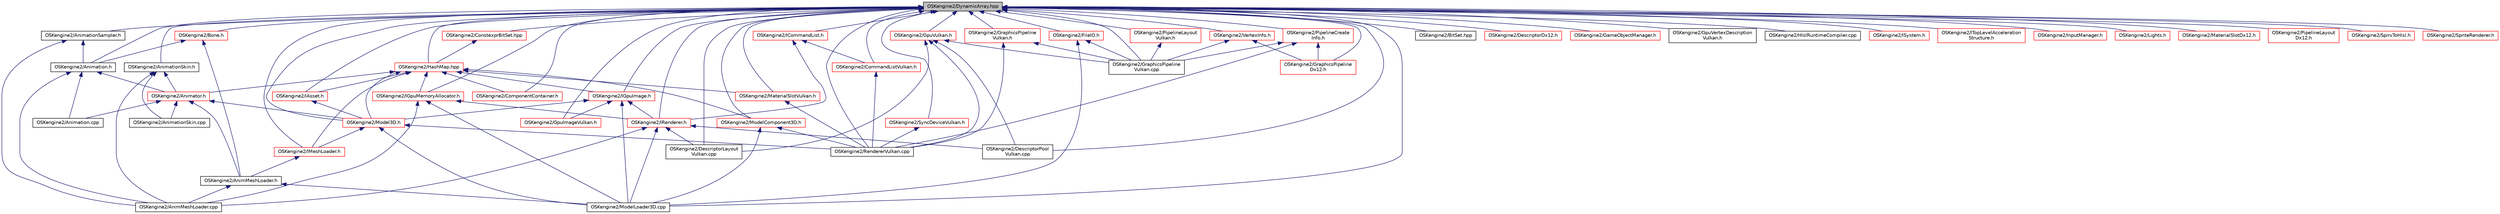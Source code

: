 digraph "OSKengine2/DynamicArray.hpp"
{
 // LATEX_PDF_SIZE
  edge [fontname="Helvetica",fontsize="10",labelfontname="Helvetica",labelfontsize="10"];
  node [fontname="Helvetica",fontsize="10",shape=record];
  Node1 [label="OSKengine2/DynamicArray.hpp",height=0.2,width=0.4,color="black", fillcolor="grey75", style="filled", fontcolor="black",tooltip=" "];
  Node1 -> Node2 [dir="back",color="midnightblue",fontsize="10",style="solid",fontname="Helvetica"];
  Node2 [label="OSKengine2/Animation.h",height=0.2,width=0.4,color="black", fillcolor="white", style="filled",URL="$_animation_8h.html",tooltip=" "];
  Node2 -> Node3 [dir="back",color="midnightblue",fontsize="10",style="solid",fontname="Helvetica"];
  Node3 [label="OSKengine2/AnimMeshLoader.cpp",height=0.2,width=0.4,color="black", fillcolor="white", style="filled",URL="$_anim_mesh_loader_8cpp.html",tooltip=" "];
  Node2 -> Node4 [dir="back",color="midnightblue",fontsize="10",style="solid",fontname="Helvetica"];
  Node4 [label="OSKengine2/Animation.cpp",height=0.2,width=0.4,color="black", fillcolor="white", style="filled",URL="$_animation_8cpp.html",tooltip=" "];
  Node2 -> Node5 [dir="back",color="midnightblue",fontsize="10",style="solid",fontname="Helvetica"];
  Node5 [label="OSKengine2/Animator.h",height=0.2,width=0.4,color="red", fillcolor="white", style="filled",URL="$_animator_8h.html",tooltip=" "];
  Node5 -> Node6 [dir="back",color="midnightblue",fontsize="10",style="solid",fontname="Helvetica"];
  Node6 [label="OSKengine2/AnimMeshLoader.h",height=0.2,width=0.4,color="black", fillcolor="white", style="filled",URL="$_anim_mesh_loader_8h.html",tooltip=" "];
  Node6 -> Node3 [dir="back",color="midnightblue",fontsize="10",style="solid",fontname="Helvetica"];
  Node6 -> Node7 [dir="back",color="midnightblue",fontsize="10",style="solid",fontname="Helvetica"];
  Node7 [label="OSKengine2/ModelLoader3D.cpp",height=0.2,width=0.4,color="black", fillcolor="white", style="filled",URL="$_model_loader3_d_8cpp.html",tooltip=" "];
  Node5 -> Node4 [dir="back",color="midnightblue",fontsize="10",style="solid",fontname="Helvetica"];
  Node5 -> Node8 [dir="back",color="midnightblue",fontsize="10",style="solid",fontname="Helvetica"];
  Node8 [label="OSKengine2/AnimationSkin.cpp",height=0.2,width=0.4,color="black", fillcolor="white", style="filled",URL="$_animation_skin_8cpp.html",tooltip=" "];
  Node5 -> Node11 [dir="back",color="midnightblue",fontsize="10",style="solid",fontname="Helvetica"];
  Node11 [label="OSKengine2/Model3D.h",height=0.2,width=0.4,color="red", fillcolor="white", style="filled",URL="$_model3_d_8h.html",tooltip=" "];
  Node11 -> Node12 [dir="back",color="midnightblue",fontsize="10",style="solid",fontname="Helvetica"];
  Node12 [label="OSKengine2/IMeshLoader.h",height=0.2,width=0.4,color="red", fillcolor="white", style="filled",URL="$_i_mesh_loader_8h.html",tooltip=" "];
  Node12 -> Node6 [dir="back",color="midnightblue",fontsize="10",style="solid",fontname="Helvetica"];
  Node11 -> Node7 [dir="back",color="midnightblue",fontsize="10",style="solid",fontname="Helvetica"];
  Node11 -> Node22 [dir="back",color="midnightblue",fontsize="10",style="solid",fontname="Helvetica"];
  Node22 [label="OSKengine2/RendererVulkan.cpp",height=0.2,width=0.4,color="black", fillcolor="white", style="filled",URL="$_renderer_vulkan_8cpp.html",tooltip=" "];
  Node1 -> Node25 [dir="back",color="midnightblue",fontsize="10",style="solid",fontname="Helvetica"];
  Node25 [label="OSKengine2/AnimationSampler.h",height=0.2,width=0.4,color="black", fillcolor="white", style="filled",URL="$_animation_sampler_8h.html",tooltip=" "];
  Node25 -> Node3 [dir="back",color="midnightblue",fontsize="10",style="solid",fontname="Helvetica"];
  Node25 -> Node2 [dir="back",color="midnightblue",fontsize="10",style="solid",fontname="Helvetica"];
  Node1 -> Node26 [dir="back",color="midnightblue",fontsize="10",style="solid",fontname="Helvetica"];
  Node26 [label="OSKengine2/AnimationSkin.h",height=0.2,width=0.4,color="black", fillcolor="white", style="filled",URL="$_animation_skin_8h.html",tooltip=" "];
  Node26 -> Node3 [dir="back",color="midnightblue",fontsize="10",style="solid",fontname="Helvetica"];
  Node26 -> Node8 [dir="back",color="midnightblue",fontsize="10",style="solid",fontname="Helvetica"];
  Node26 -> Node5 [dir="back",color="midnightblue",fontsize="10",style="solid",fontname="Helvetica"];
  Node1 -> Node27 [dir="back",color="midnightblue",fontsize="10",style="solid",fontname="Helvetica"];
  Node27 [label="OSKengine2/BitSet.hpp",height=0.2,width=0.4,color="black", fillcolor="white", style="filled",URL="$_bit_set_8hpp.html",tooltip=" "];
  Node1 -> Node28 [dir="back",color="midnightblue",fontsize="10",style="solid",fontname="Helvetica"];
  Node28 [label="OSKengine2/Bone.h",height=0.2,width=0.4,color="red", fillcolor="white", style="filled",URL="$_bone_8h.html",tooltip=" "];
  Node28 -> Node6 [dir="back",color="midnightblue",fontsize="10",style="solid",fontname="Helvetica"];
  Node28 -> Node2 [dir="back",color="midnightblue",fontsize="10",style="solid",fontname="Helvetica"];
  Node1 -> Node29 [dir="back",color="midnightblue",fontsize="10",style="solid",fontname="Helvetica"];
  Node29 [label="OSKengine2/CommandListVulkan.h",height=0.2,width=0.4,color="red", fillcolor="white", style="filled",URL="$_command_list_vulkan_8h.html",tooltip=" "];
  Node29 -> Node22 [dir="back",color="midnightblue",fontsize="10",style="solid",fontname="Helvetica"];
  Node1 -> Node36 [dir="back",color="midnightblue",fontsize="10",style="solid",fontname="Helvetica"];
  Node36 [label="OSKengine2/ComponentContainer.h",height=0.2,width=0.4,color="red", fillcolor="white", style="filled",URL="$_component_container_8h.html",tooltip=" "];
  Node1 -> Node94 [dir="back",color="midnightblue",fontsize="10",style="solid",fontname="Helvetica"];
  Node94 [label="OSKengine2/ConstexprBitSet.hpp",height=0.2,width=0.4,color="red", fillcolor="white", style="filled",URL="$_constexpr_bit_set_8hpp.html",tooltip=" "];
  Node94 -> Node136 [dir="back",color="midnightblue",fontsize="10",style="solid",fontname="Helvetica"];
  Node136 [label="OSKengine2/HashMap.hpp",height=0.2,width=0.4,color="red", fillcolor="white", style="filled",URL="$_hash_map_8hpp.html",tooltip=" "];
  Node136 -> Node5 [dir="back",color="midnightblue",fontsize="10",style="solid",fontname="Helvetica"];
  Node136 -> Node36 [dir="back",color="midnightblue",fontsize="10",style="solid",fontname="Helvetica"];
  Node136 -> Node139 [dir="back",color="midnightblue",fontsize="10",style="solid",fontname="Helvetica"];
  Node139 [label="OSKengine2/IAsset.h",height=0.2,width=0.4,color="red", fillcolor="white", style="filled",URL="$_i_asset_8h.html",tooltip=" "];
  Node139 -> Node11 [dir="back",color="midnightblue",fontsize="10",style="solid",fontname="Helvetica"];
  Node136 -> Node147 [dir="back",color="midnightblue",fontsize="10",style="solid",fontname="Helvetica"];
  Node147 [label="OSKengine2/IGpuImage.h",height=0.2,width=0.4,color="red", fillcolor="white", style="filled",URL="$_i_gpu_image_8h.html",tooltip=" "];
  Node147 -> Node150 [dir="back",color="midnightblue",fontsize="10",style="solid",fontname="Helvetica"];
  Node150 [label="OSKengine2/GpuImageVulkan.h",height=0.2,width=0.4,color="red", fillcolor="white", style="filled",URL="$_gpu_image_vulkan_8h.html",tooltip=" "];
  Node147 -> Node97 [dir="back",color="midnightblue",fontsize="10",style="solid",fontname="Helvetica"];
  Node97 [label="OSKengine2/IRenderer.h",height=0.2,width=0.4,color="red", fillcolor="white", style="filled",URL="$_i_renderer_8h.html",tooltip=" "];
  Node97 -> Node3 [dir="back",color="midnightblue",fontsize="10",style="solid",fontname="Helvetica"];
  Node97 -> Node51 [dir="back",color="midnightblue",fontsize="10",style="solid",fontname="Helvetica"];
  Node51 [label="OSKengine2/DescriptorLayout\lVulkan.cpp",height=0.2,width=0.4,color="black", fillcolor="white", style="filled",URL="$_descriptor_layout_vulkan_8cpp.html",tooltip=" "];
  Node97 -> Node52 [dir="back",color="midnightblue",fontsize="10",style="solid",fontname="Helvetica"];
  Node52 [label="OSKengine2/DescriptorPool\lVulkan.cpp",height=0.2,width=0.4,color="black", fillcolor="white", style="filled",URL="$_descriptor_pool_vulkan_8cpp.html",tooltip=" "];
  Node97 -> Node7 [dir="back",color="midnightblue",fontsize="10",style="solid",fontname="Helvetica"];
  Node147 -> Node11 [dir="back",color="midnightblue",fontsize="10",style="solid",fontname="Helvetica"];
  Node147 -> Node7 [dir="back",color="midnightblue",fontsize="10",style="solid",fontname="Helvetica"];
  Node136 -> Node155 [dir="back",color="midnightblue",fontsize="10",style="solid",fontname="Helvetica"];
  Node155 [label="OSKengine2/IGpuMemoryAllocator.h",height=0.2,width=0.4,color="red", fillcolor="white", style="filled",URL="$_i_gpu_memory_allocator_8h.html",tooltip=" "];
  Node155 -> Node3 [dir="back",color="midnightblue",fontsize="10",style="solid",fontname="Helvetica"];
  Node155 -> Node97 [dir="back",color="midnightblue",fontsize="10",style="solid",fontname="Helvetica"];
  Node155 -> Node7 [dir="back",color="midnightblue",fontsize="10",style="solid",fontname="Helvetica"];
  Node136 -> Node12 [dir="back",color="midnightblue",fontsize="10",style="solid",fontname="Helvetica"];
  Node136 -> Node171 [dir="back",color="midnightblue",fontsize="10",style="solid",fontname="Helvetica"];
  Node171 [label="OSKengine2/MaterialSlotVulkan.h",height=0.2,width=0.4,color="red", fillcolor="white", style="filled",URL="$_material_slot_vulkan_8h.html",tooltip=" "];
  Node171 -> Node22 [dir="back",color="midnightblue",fontsize="10",style="solid",fontname="Helvetica"];
  Node136 -> Node11 [dir="back",color="midnightblue",fontsize="10",style="solid",fontname="Helvetica"];
  Node136 -> Node115 [dir="back",color="midnightblue",fontsize="10",style="solid",fontname="Helvetica"];
  Node115 [label="OSKengine2/ModelComponent3D.h",height=0.2,width=0.4,color="red", fillcolor="white", style="filled",URL="$_model_component3_d_8h.html",tooltip=" "];
  Node115 -> Node7 [dir="back",color="midnightblue",fontsize="10",style="solid",fontname="Helvetica"];
  Node115 -> Node22 [dir="back",color="midnightblue",fontsize="10",style="solid",fontname="Helvetica"];
  Node1 -> Node173 [dir="back",color="midnightblue",fontsize="10",style="solid",fontname="Helvetica"];
  Node173 [label="OSKengine2/DescriptorDx12.h",height=0.2,width=0.4,color="red", fillcolor="white", style="filled",URL="$_descriptor_dx12_8h.html",tooltip=" "];
  Node1 -> Node51 [dir="back",color="midnightblue",fontsize="10",style="solid",fontname="Helvetica"];
  Node1 -> Node52 [dir="back",color="midnightblue",fontsize="10",style="solid",fontname="Helvetica"];
  Node1 -> Node177 [dir="back",color="midnightblue",fontsize="10",style="solid",fontname="Helvetica"];
  Node177 [label="OSKengine2/FileIO.h",height=0.2,width=0.4,color="red", fillcolor="white", style="filled",URL="$_file_i_o_8h.html",tooltip=" "];
  Node177 -> Node100 [dir="back",color="midnightblue",fontsize="10",style="solid",fontname="Helvetica"];
  Node100 [label="OSKengine2/GraphicsPipeline\lVulkan.cpp",height=0.2,width=0.4,color="black", fillcolor="white", style="filled",URL="$_graphics_pipeline_vulkan_8cpp.html",tooltip=" "];
  Node177 -> Node7 [dir="back",color="midnightblue",fontsize="10",style="solid",fontname="Helvetica"];
  Node1 -> Node105 [dir="back",color="midnightblue",fontsize="10",style="solid",fontname="Helvetica"];
  Node105 [label="OSKengine2/GameObjectManager.h",height=0.2,width=0.4,color="red", fillcolor="white", style="filled",URL="$_game_object_manager_8h.html",tooltip=" "];
  Node1 -> Node150 [dir="back",color="midnightblue",fontsize="10",style="solid",fontname="Helvetica"];
  Node1 -> Node179 [dir="back",color="midnightblue",fontsize="10",style="solid",fontname="Helvetica"];
  Node179 [label="OSKengine2/GpuVertexDescription\lVulkan.h",height=0.2,width=0.4,color="black", fillcolor="white", style="filled",URL="$_gpu_vertex_description_vulkan_8h.html",tooltip=" "];
  Node1 -> Node180 [dir="back",color="midnightblue",fontsize="10",style="solid",fontname="Helvetica"];
  Node180 [label="OSKengine2/GpuVulkan.h",height=0.2,width=0.4,color="red", fillcolor="white", style="filled",URL="$_gpu_vulkan_8h.html",tooltip=" "];
  Node180 -> Node51 [dir="back",color="midnightblue",fontsize="10",style="solid",fontname="Helvetica"];
  Node180 -> Node52 [dir="back",color="midnightblue",fontsize="10",style="solid",fontname="Helvetica"];
  Node180 -> Node100 [dir="back",color="midnightblue",fontsize="10",style="solid",fontname="Helvetica"];
  Node180 -> Node22 [dir="back",color="midnightblue",fontsize="10",style="solid",fontname="Helvetica"];
  Node1 -> Node167 [dir="back",color="midnightblue",fontsize="10",style="solid",fontname="Helvetica"];
  Node167 [label="OSKengine2/GraphicsPipeline\lDx12.h",height=0.2,width=0.4,color="red", fillcolor="white", style="filled",URL="$_graphics_pipeline_dx12_8h.html",tooltip=" "];
  Node1 -> Node100 [dir="back",color="midnightblue",fontsize="10",style="solid",fontname="Helvetica"];
  Node1 -> Node183 [dir="back",color="midnightblue",fontsize="10",style="solid",fontname="Helvetica"];
  Node183 [label="OSKengine2/GraphicsPipeline\lVulkan.h",height=0.2,width=0.4,color="red", fillcolor="white", style="filled",URL="$_graphics_pipeline_vulkan_8h.html",tooltip=" "];
  Node183 -> Node100 [dir="back",color="midnightblue",fontsize="10",style="solid",fontname="Helvetica"];
  Node183 -> Node22 [dir="back",color="midnightblue",fontsize="10",style="solid",fontname="Helvetica"];
  Node1 -> Node136 [dir="back",color="midnightblue",fontsize="10",style="solid",fontname="Helvetica"];
  Node1 -> Node184 [dir="back",color="midnightblue",fontsize="10",style="solid",fontname="Helvetica"];
  Node184 [label="OSKengine2/HlslRuntimeCompiler.cpp",height=0.2,width=0.4,color="black", fillcolor="white", style="filled",URL="$_hlsl_runtime_compiler_8cpp.html",tooltip=" "];
  Node1 -> Node139 [dir="back",color="midnightblue",fontsize="10",style="solid",fontname="Helvetica"];
  Node1 -> Node185 [dir="back",color="midnightblue",fontsize="10",style="solid",fontname="Helvetica"];
  Node185 [label="OSKengine2/ICommandList.h",height=0.2,width=0.4,color="red", fillcolor="white", style="filled",URL="$_i_command_list_8h.html",tooltip=" "];
  Node185 -> Node29 [dir="back",color="midnightblue",fontsize="10",style="solid",fontname="Helvetica"];
  Node185 -> Node97 [dir="back",color="midnightblue",fontsize="10",style="solid",fontname="Helvetica"];
  Node1 -> Node147 [dir="back",color="midnightblue",fontsize="10",style="solid",fontname="Helvetica"];
  Node1 -> Node155 [dir="back",color="midnightblue",fontsize="10",style="solid",fontname="Helvetica"];
  Node1 -> Node12 [dir="back",color="midnightblue",fontsize="10",style="solid",fontname="Helvetica"];
  Node1 -> Node97 [dir="back",color="midnightblue",fontsize="10",style="solid",fontname="Helvetica"];
  Node1 -> Node106 [dir="back",color="midnightblue",fontsize="10",style="solid",fontname="Helvetica"];
  Node106 [label="OSKengine2/ISystem.h",height=0.2,width=0.4,color="red", fillcolor="white", style="filled",URL="$_i_system_8h.html",tooltip=" "];
  Node1 -> Node188 [dir="back",color="midnightblue",fontsize="10",style="solid",fontname="Helvetica"];
  Node188 [label="OSKengine2/ITopLevelAcceleration\lStructure.h",height=0.2,width=0.4,color="red", fillcolor="white", style="filled",URL="$_i_top_level_acceleration_structure_8h.html",tooltip=" "];
  Node1 -> Node191 [dir="back",color="midnightblue",fontsize="10",style="solid",fontname="Helvetica"];
  Node191 [label="OSKengine2/InputManager.h",height=0.2,width=0.4,color="red", fillcolor="white", style="filled",URL="$_input_manager_8h.html",tooltip=" "];
  Node1 -> Node193 [dir="back",color="midnightblue",fontsize="10",style="solid",fontname="Helvetica"];
  Node193 [label="OSKengine2/Lights.h",height=0.2,width=0.4,color="red", fillcolor="white", style="filled",URL="$_lights_8h.html",tooltip=" "];
  Node1 -> Node194 [dir="back",color="midnightblue",fontsize="10",style="solid",fontname="Helvetica"];
  Node194 [label="OSKengine2/MaterialSlotDx12.h",height=0.2,width=0.4,color="red", fillcolor="white", style="filled",URL="$_material_slot_dx12_8h.html",tooltip=" "];
  Node1 -> Node171 [dir="back",color="midnightblue",fontsize="10",style="solid",fontname="Helvetica"];
  Node1 -> Node11 [dir="back",color="midnightblue",fontsize="10",style="solid",fontname="Helvetica"];
  Node1 -> Node115 [dir="back",color="midnightblue",fontsize="10",style="solid",fontname="Helvetica"];
  Node1 -> Node7 [dir="back",color="midnightblue",fontsize="10",style="solid",fontname="Helvetica"];
  Node1 -> Node195 [dir="back",color="midnightblue",fontsize="10",style="solid",fontname="Helvetica"];
  Node195 [label="OSKengine2/PipelineCreate\lInfo.h",height=0.2,width=0.4,color="red", fillcolor="white", style="filled",URL="$_pipeline_create_info_8h.html",tooltip=" "];
  Node195 -> Node167 [dir="back",color="midnightblue",fontsize="10",style="solid",fontname="Helvetica"];
  Node195 -> Node100 [dir="back",color="midnightblue",fontsize="10",style="solid",fontname="Helvetica"];
  Node195 -> Node22 [dir="back",color="midnightblue",fontsize="10",style="solid",fontname="Helvetica"];
  Node1 -> Node199 [dir="back",color="midnightblue",fontsize="10",style="solid",fontname="Helvetica"];
  Node199 [label="OSKengine2/PipelineLayout\lDx12.h",height=0.2,width=0.4,color="red", fillcolor="white", style="filled",URL="$_pipeline_layout_dx12_8h.html",tooltip=" "];
  Node1 -> Node200 [dir="back",color="midnightblue",fontsize="10",style="solid",fontname="Helvetica"];
  Node200 [label="OSKengine2/PipelineLayout\lVulkan.h",height=0.2,width=0.4,color="red", fillcolor="white", style="filled",URL="$_pipeline_layout_vulkan_8h.html",tooltip=" "];
  Node200 -> Node100 [dir="back",color="midnightblue",fontsize="10",style="solid",fontname="Helvetica"];
  Node1 -> Node22 [dir="back",color="midnightblue",fontsize="10",style="solid",fontname="Helvetica"];
  Node1 -> Node201 [dir="back",color="midnightblue",fontsize="10",style="solid",fontname="Helvetica"];
  Node201 [label="OSKengine2/SpirvToHlsl.h",height=0.2,width=0.4,color="red", fillcolor="white", style="filled",URL="$_spirv_to_hlsl_8h.html",tooltip=" "];
  Node1 -> Node160 [dir="back",color="midnightblue",fontsize="10",style="solid",fontname="Helvetica"];
  Node160 [label="OSKengine2/SpriteRenderer.h",height=0.2,width=0.4,color="red", fillcolor="white", style="filled",URL="$_sprite_renderer_8h.html",tooltip=" "];
  Node1 -> Node202 [dir="back",color="midnightblue",fontsize="10",style="solid",fontname="Helvetica"];
  Node202 [label="OSKengine2/SyncDeviceVulkan.h",height=0.2,width=0.4,color="red", fillcolor="white", style="filled",URL="$_sync_device_vulkan_8h.html",tooltip=" "];
  Node202 -> Node22 [dir="back",color="midnightblue",fontsize="10",style="solid",fontname="Helvetica"];
  Node1 -> Node203 [dir="back",color="midnightblue",fontsize="10",style="solid",fontname="Helvetica"];
  Node203 [label="OSKengine2/VertexInfo.h",height=0.2,width=0.4,color="red", fillcolor="white", style="filled",URL="$_vertex_info_8h.html",tooltip=" "];
  Node203 -> Node167 [dir="back",color="midnightblue",fontsize="10",style="solid",fontname="Helvetica"];
  Node203 -> Node100 [dir="back",color="midnightblue",fontsize="10",style="solid",fontname="Helvetica"];
}
